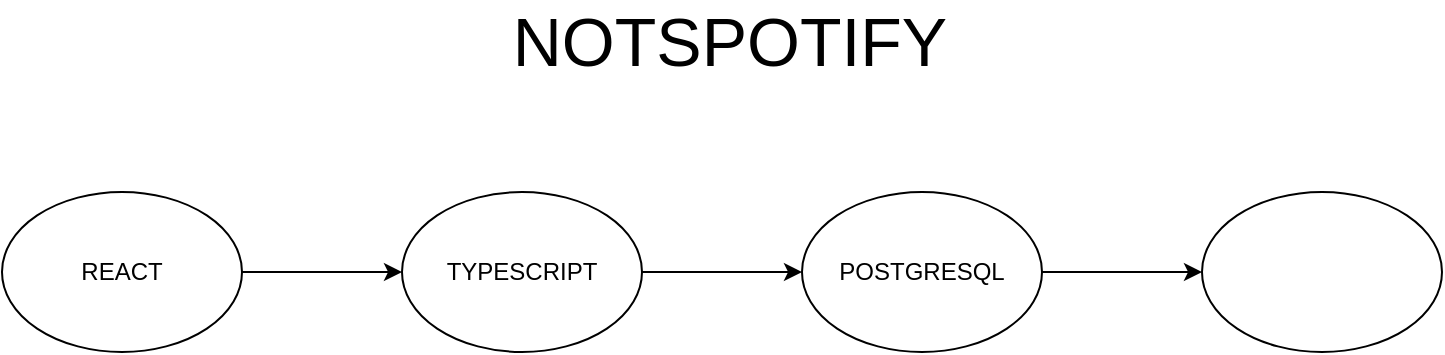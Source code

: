<mxfile version="24.7.5">
  <diagram name="Page-1" id="L0RF7IfBTXDdPvIl7qAP">
    <mxGraphModel dx="1434" dy="790" grid="1" gridSize="10" guides="1" tooltips="1" connect="1" arrows="1" fold="1" page="1" pageScale="1" pageWidth="827" pageHeight="1169" math="0" shadow="0">
      <root>
        <mxCell id="0" />
        <mxCell id="1" parent="0" />
        <mxCell id="IQooOVWUPXinytKuFh4k-3" value="" style="edgeStyle=orthogonalEdgeStyle;rounded=0;orthogonalLoop=1;jettySize=auto;html=1;" edge="1" parent="1" source="IQooOVWUPXinytKuFh4k-1" target="IQooOVWUPXinytKuFh4k-2">
          <mxGeometry relative="1" as="geometry" />
        </mxCell>
        <mxCell id="IQooOVWUPXinytKuFh4k-1" value="REACT" style="ellipse;whiteSpace=wrap;html=1;" vertex="1" parent="1">
          <mxGeometry x="50" y="120" width="120" height="80" as="geometry" />
        </mxCell>
        <mxCell id="IQooOVWUPXinytKuFh4k-5" value="" style="edgeStyle=orthogonalEdgeStyle;rounded=0;orthogonalLoop=1;jettySize=auto;html=1;" edge="1" parent="1" source="IQooOVWUPXinytKuFh4k-2" target="IQooOVWUPXinytKuFh4k-4">
          <mxGeometry relative="1" as="geometry" />
        </mxCell>
        <mxCell id="IQooOVWUPXinytKuFh4k-2" value="TYPESCRIPT" style="ellipse;whiteSpace=wrap;html=1;" vertex="1" parent="1">
          <mxGeometry x="250" y="120" width="120" height="80" as="geometry" />
        </mxCell>
        <mxCell id="IQooOVWUPXinytKuFh4k-8" value="" style="edgeStyle=orthogonalEdgeStyle;rounded=0;orthogonalLoop=1;jettySize=auto;html=1;" edge="1" parent="1" source="IQooOVWUPXinytKuFh4k-4" target="IQooOVWUPXinytKuFh4k-7">
          <mxGeometry relative="1" as="geometry" />
        </mxCell>
        <mxCell id="IQooOVWUPXinytKuFh4k-4" value="POSTGRESQL" style="ellipse;whiteSpace=wrap;html=1;" vertex="1" parent="1">
          <mxGeometry x="450" y="120" width="120" height="80" as="geometry" />
        </mxCell>
        <mxCell id="IQooOVWUPXinytKuFh4k-6" value="NOTSPOTIFY" style="text;html=1;align=center;verticalAlign=middle;whiteSpace=wrap;rounded=0;strokeWidth=1;fontSize=34;" vertex="1" parent="1">
          <mxGeometry x="284" y="30" width="260" height="30" as="geometry" />
        </mxCell>
        <mxCell id="IQooOVWUPXinytKuFh4k-7" value="" style="ellipse;whiteSpace=wrap;html=1;" vertex="1" parent="1">
          <mxGeometry x="650" y="120" width="120" height="80" as="geometry" />
        </mxCell>
      </root>
    </mxGraphModel>
  </diagram>
</mxfile>
